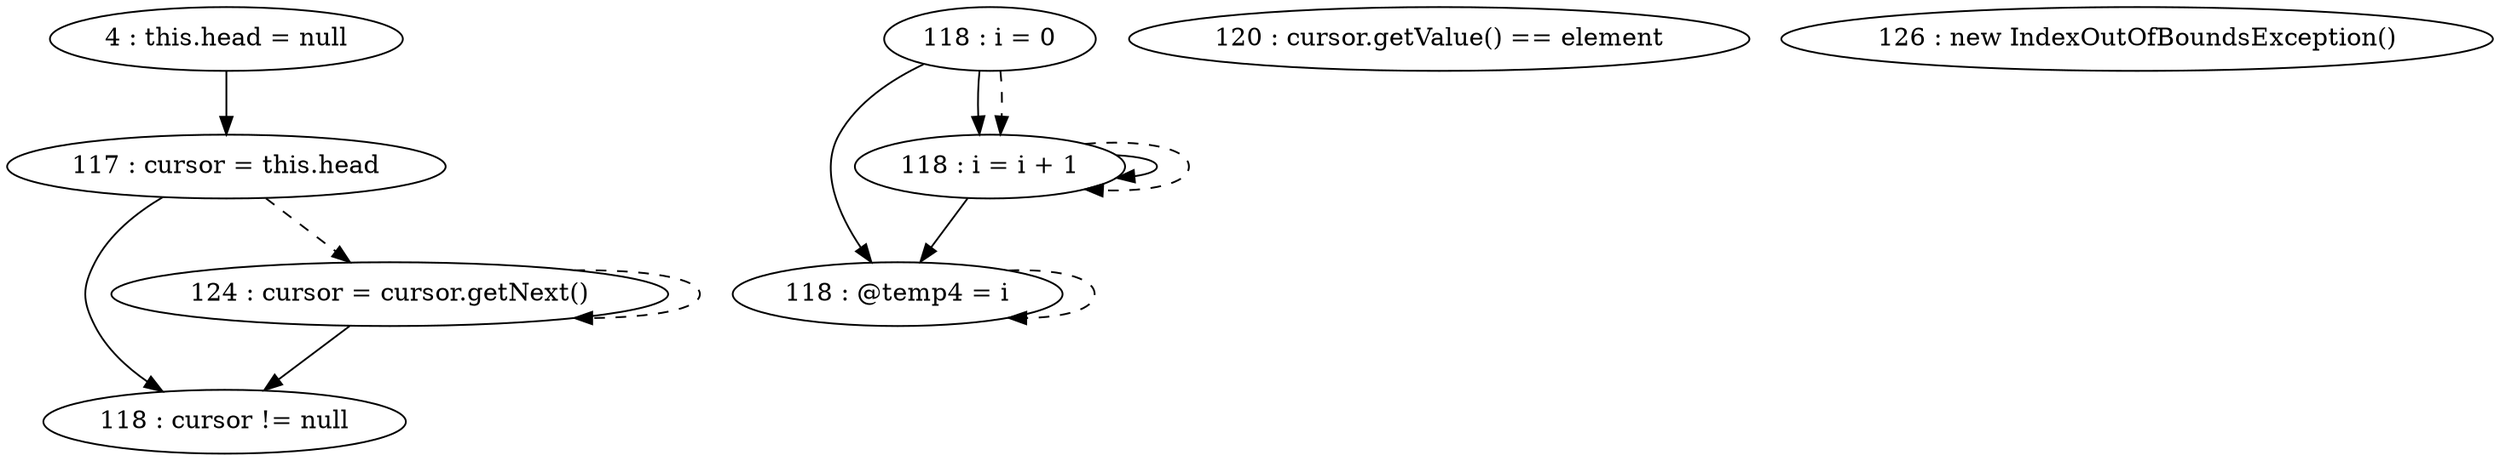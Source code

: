 digraph G {
"4 : this.head = null"
"4 : this.head = null" -> "117 : cursor = this.head"
"117 : cursor = this.head"
"117 : cursor = this.head" -> "118 : cursor != null"
"117 : cursor = this.head" -> "124 : cursor = cursor.getNext()" [style=dashed]
"118 : i = 0"
"118 : i = 0" -> "118 : @temp4 = i"
"118 : i = 0" -> "118 : i = i + 1"
"118 : i = 0" -> "118 : i = i + 1" [style=dashed]
"118 : cursor != null"
"120 : cursor.getValue() == element"
"126 : new IndexOutOfBoundsException()"
"124 : cursor = cursor.getNext()"
"124 : cursor = cursor.getNext()" -> "118 : cursor != null"
"124 : cursor = cursor.getNext()" -> "124 : cursor = cursor.getNext()" [style=dashed]
"118 : @temp4 = i"
"118 : @temp4 = i" -> "118 : @temp4 = i" [style=dashed]
"118 : i = i + 1"
"118 : i = i + 1" -> "118 : @temp4 = i"
"118 : i = i + 1" -> "118 : i = i + 1"
"118 : i = i + 1" -> "118 : i = i + 1" [style=dashed]
}